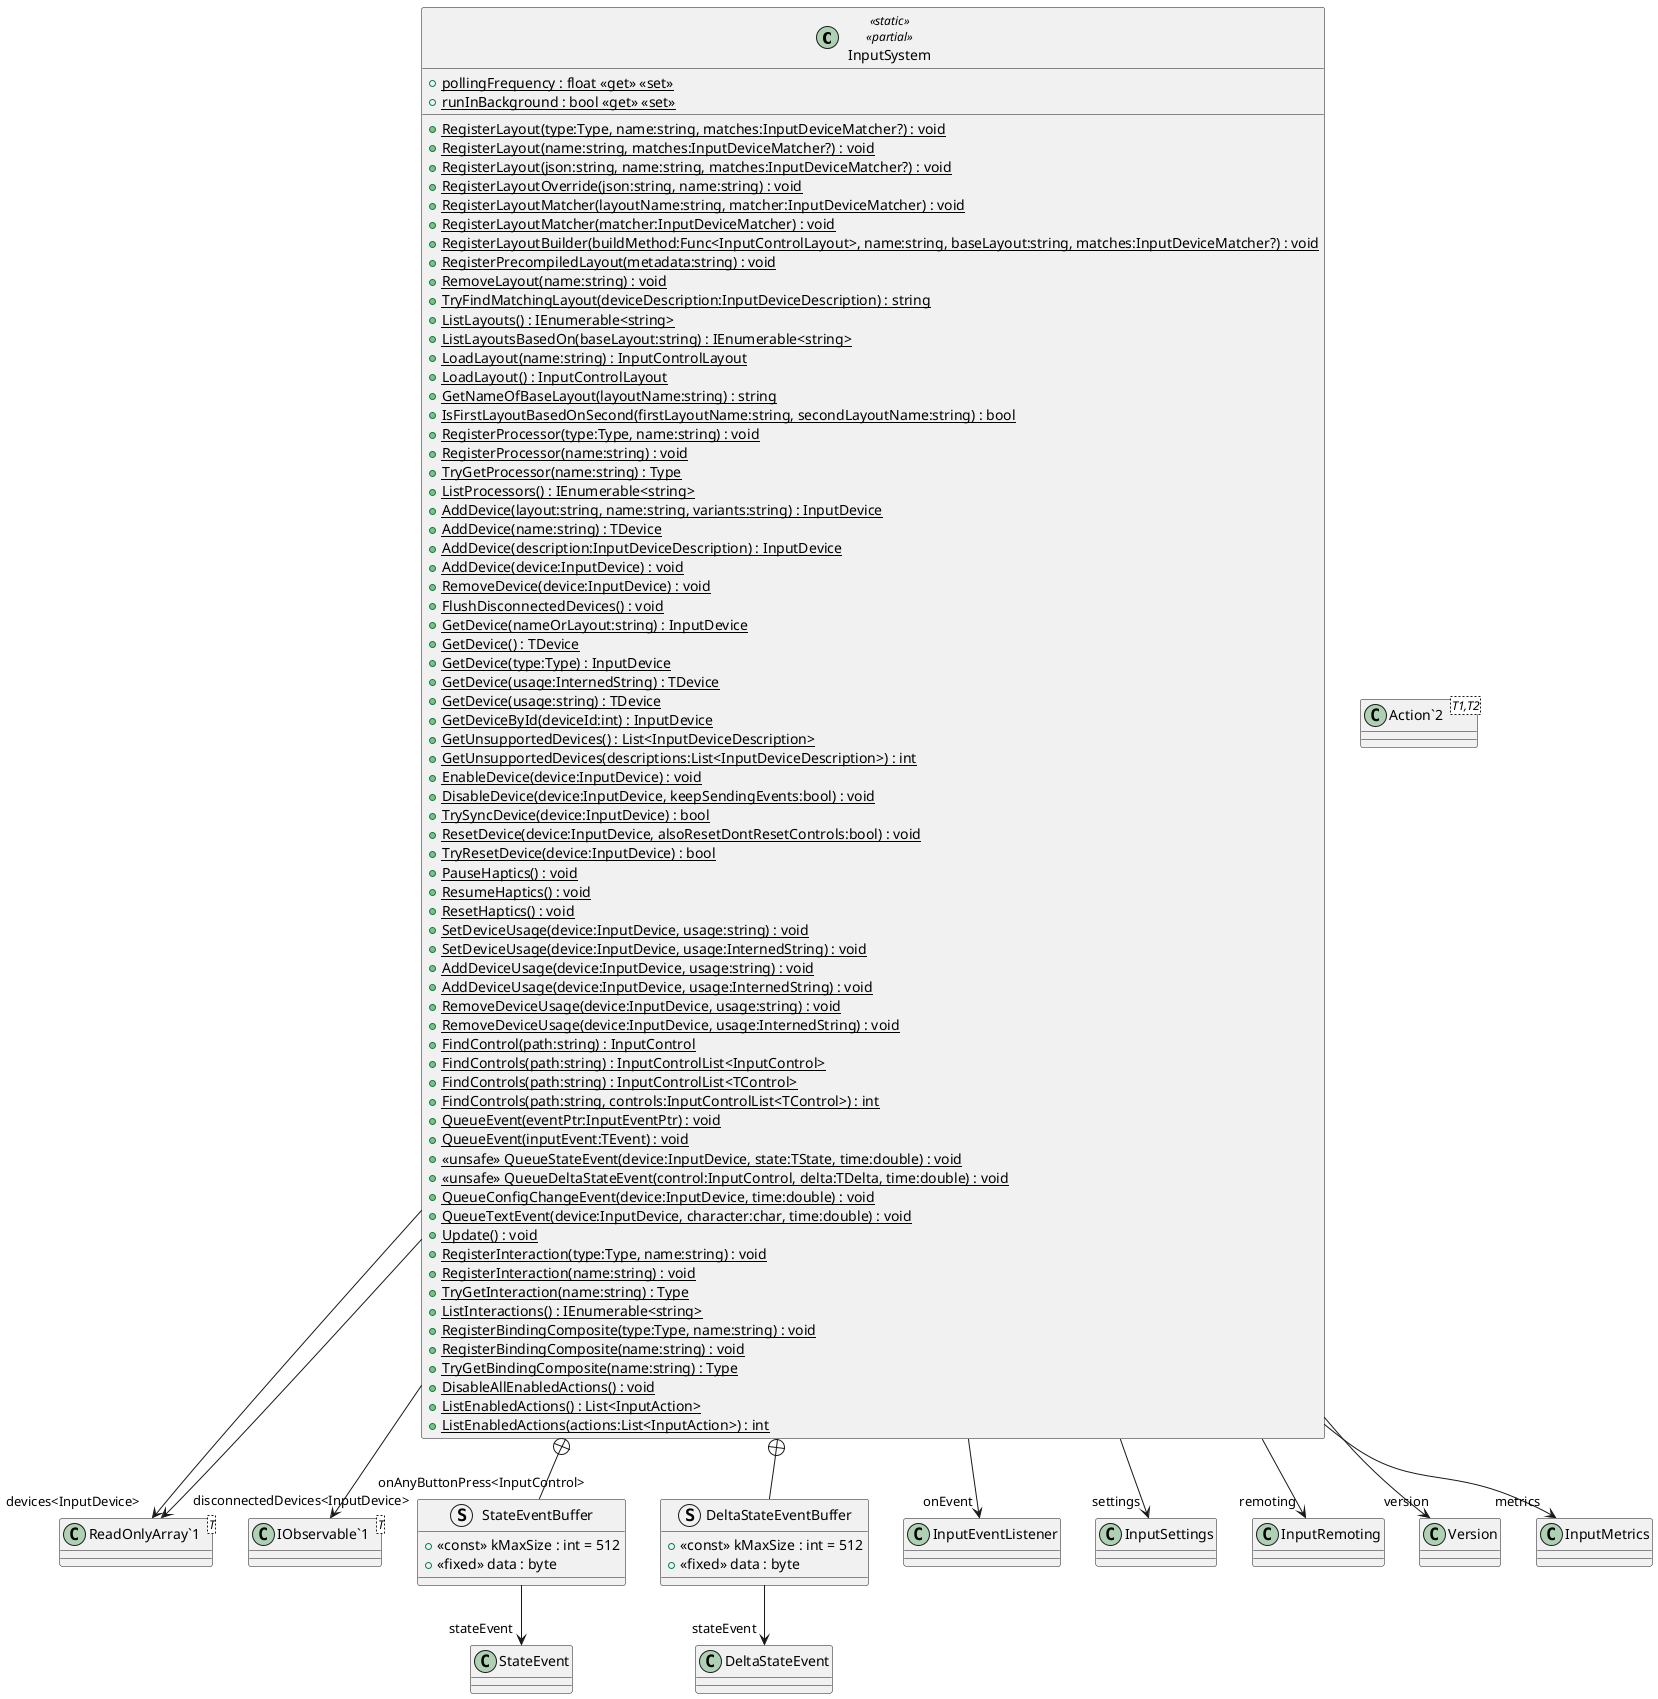 @startuml
class InputSystem <<static>> <<partial>> {
    + {static} RegisterLayout(type:Type, name:string, matches:InputDeviceMatcher?) : void
    + {static} RegisterLayout(name:string, matches:InputDeviceMatcher?) : void
    + {static} RegisterLayout(json:string, name:string, matches:InputDeviceMatcher?) : void
    + {static} RegisterLayoutOverride(json:string, name:string) : void
    + {static} RegisterLayoutMatcher(layoutName:string, matcher:InputDeviceMatcher) : void
    + {static} RegisterLayoutMatcher(matcher:InputDeviceMatcher) : void
    + {static} RegisterLayoutBuilder(buildMethod:Func<InputControlLayout>, name:string, baseLayout:string, matches:InputDeviceMatcher?) : void
    + {static} RegisterPrecompiledLayout(metadata:string) : void
    + {static} RemoveLayout(name:string) : void
    + {static} TryFindMatchingLayout(deviceDescription:InputDeviceDescription) : string
    + {static} ListLayouts() : IEnumerable<string>
    + {static} ListLayoutsBasedOn(baseLayout:string) : IEnumerable<string>
    + {static} LoadLayout(name:string) : InputControlLayout
    + {static} LoadLayout() : InputControlLayout
    + {static} GetNameOfBaseLayout(layoutName:string) : string
    + {static} IsFirstLayoutBasedOnSecond(firstLayoutName:string, secondLayoutName:string) : bool
    + {static} RegisterProcessor(type:Type, name:string) : void
    + {static} RegisterProcessor(name:string) : void
    + {static} TryGetProcessor(name:string) : Type
    + {static} ListProcessors() : IEnumerable<string>
    + {static} pollingFrequency : float <<get>> <<set>>
    + {static} AddDevice(layout:string, name:string, variants:string) : InputDevice
    + {static} AddDevice(name:string) : TDevice
    + {static} AddDevice(description:InputDeviceDescription) : InputDevice
    + {static} AddDevice(device:InputDevice) : void
    + {static} RemoveDevice(device:InputDevice) : void
    + {static} FlushDisconnectedDevices() : void
    + {static} GetDevice(nameOrLayout:string) : InputDevice
    + {static} GetDevice() : TDevice
    + {static} GetDevice(type:Type) : InputDevice
    + {static} GetDevice(usage:InternedString) : TDevice
    + {static} GetDevice(usage:string) : TDevice
    + {static} GetDeviceById(deviceId:int) : InputDevice
    + {static} GetUnsupportedDevices() : List<InputDeviceDescription>
    + {static} GetUnsupportedDevices(descriptions:List<InputDeviceDescription>) : int
    + {static} EnableDevice(device:InputDevice) : void
    + {static} DisableDevice(device:InputDevice, keepSendingEvents:bool) : void
    + {static} TrySyncDevice(device:InputDevice) : bool
    + {static} ResetDevice(device:InputDevice, alsoResetDontResetControls:bool) : void
    + {static} TryResetDevice(device:InputDevice) : bool
    + {static} PauseHaptics() : void
    + {static} ResumeHaptics() : void
    + {static} ResetHaptics() : void
    + {static} SetDeviceUsage(device:InputDevice, usage:string) : void
    + {static} SetDeviceUsage(device:InputDevice, usage:InternedString) : void
    + {static} AddDeviceUsage(device:InputDevice, usage:string) : void
    + {static} AddDeviceUsage(device:InputDevice, usage:InternedString) : void
    + {static} RemoveDeviceUsage(device:InputDevice, usage:string) : void
    + {static} RemoveDeviceUsage(device:InputDevice, usage:InternedString) : void
    + {static} FindControl(path:string) : InputControl
    + {static} FindControls(path:string) : InputControlList<InputControl>
    + {static} FindControls(path:string) : InputControlList<TControl>
    + {static} FindControls(path:string, controls:InputControlList<TControl>) : int
    + {static} QueueEvent(eventPtr:InputEventPtr) : void
    + {static} QueueEvent(inputEvent:TEvent) : void
    + {static} <<unsafe>> QueueStateEvent(device:InputDevice, state:TState, time:double) : void
    + {static} <<unsafe>> QueueDeltaStateEvent(control:InputControl, delta:TDelta, time:double) : void
    + {static} QueueConfigChangeEvent(device:InputDevice, time:double) : void
    + {static} QueueTextEvent(device:InputDevice, character:char, time:double) : void
    + {static} Update() : void
    + {static} RegisterInteraction(type:Type, name:string) : void
    + {static} RegisterInteraction(name:string) : void
    + {static} TryGetInteraction(name:string) : Type
    + {static} ListInteractions() : IEnumerable<string>
    + {static} RegisterBindingComposite(type:Type, name:string) : void
    + {static} RegisterBindingComposite(name:string) : void
    + {static} TryGetBindingComposite(name:string) : Type
    + {static} DisableAllEnabledActions() : void
    + {static} ListEnabledActions() : List<InputAction>
    + {static} ListEnabledActions(actions:List<InputAction>) : int
    + {static} runInBackground : bool <<get>> <<set>>
}
class "Action`2"<T1,T2> {
}
class "ReadOnlyArray`1"<T> {
}
class "IObservable`1"<T> {
}
struct StateEventBuffer {
    + <<const>> kMaxSize : int = 512
    + <<fixed>> data : byte
}
struct DeltaStateEventBuffer {
    + <<const>> kMaxSize : int = 512
    + <<fixed>> data : byte
}
InputSystem --> "devices<InputDevice>" "ReadOnlyArray`1"
InputSystem --> "disconnectedDevices<InputDevice>" "ReadOnlyArray`1"
InputSystem --> "onEvent" InputEventListener
InputSystem --> "onAnyButtonPress<InputControl>" "IObservable`1"
InputSystem --> "settings" InputSettings
InputSystem --> "remoting" InputRemoting
InputSystem --> "version" Version
InputSystem --> "metrics" InputMetrics
InputSystem +-- StateEventBuffer
StateEventBuffer --> "stateEvent" StateEvent
InputSystem +-- DeltaStateEventBuffer
DeltaStateEventBuffer --> "stateEvent" DeltaStateEvent
@enduml
